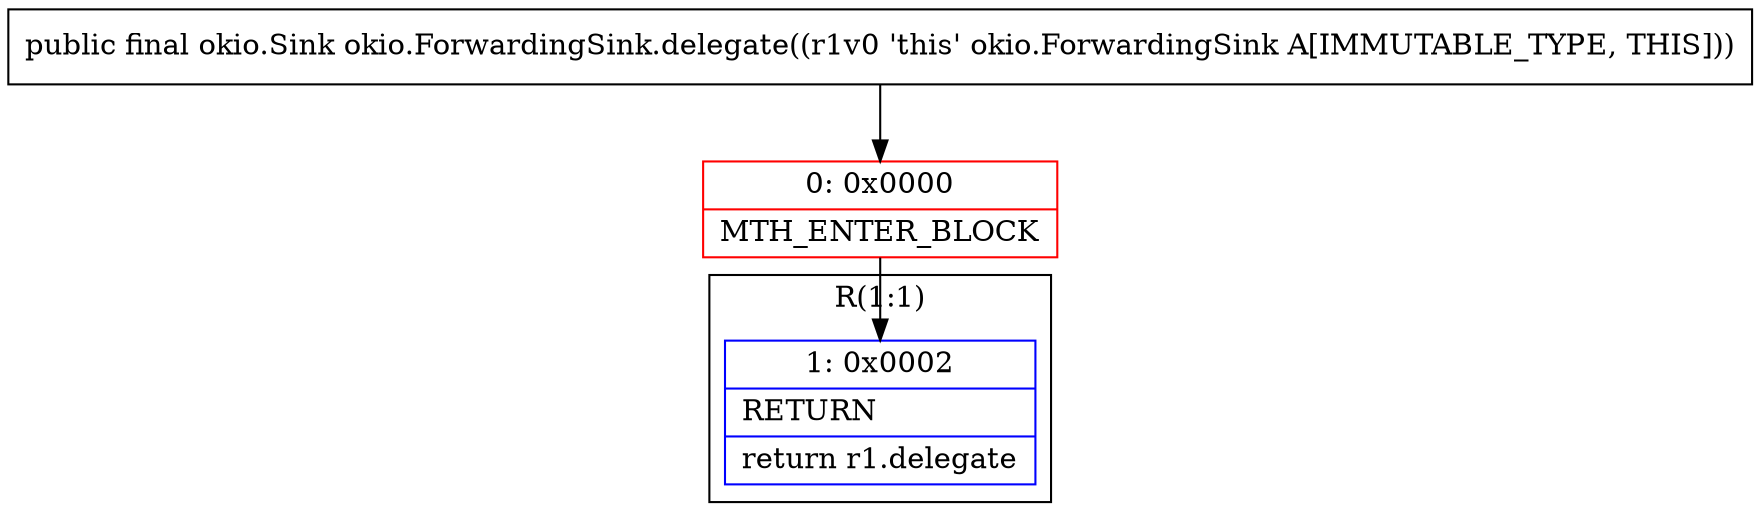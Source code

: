 digraph "CFG forokio.ForwardingSink.delegate()Lokio\/Sink;" {
subgraph cluster_Region_236727544 {
label = "R(1:1)";
node [shape=record,color=blue];
Node_1 [shape=record,label="{1\:\ 0x0002|RETURN\l|return r1.delegate\l}"];
}
Node_0 [shape=record,color=red,label="{0\:\ 0x0000|MTH_ENTER_BLOCK\l}"];
MethodNode[shape=record,label="{public final okio.Sink okio.ForwardingSink.delegate((r1v0 'this' okio.ForwardingSink A[IMMUTABLE_TYPE, THIS])) }"];
MethodNode -> Node_0;
Node_0 -> Node_1;
}

